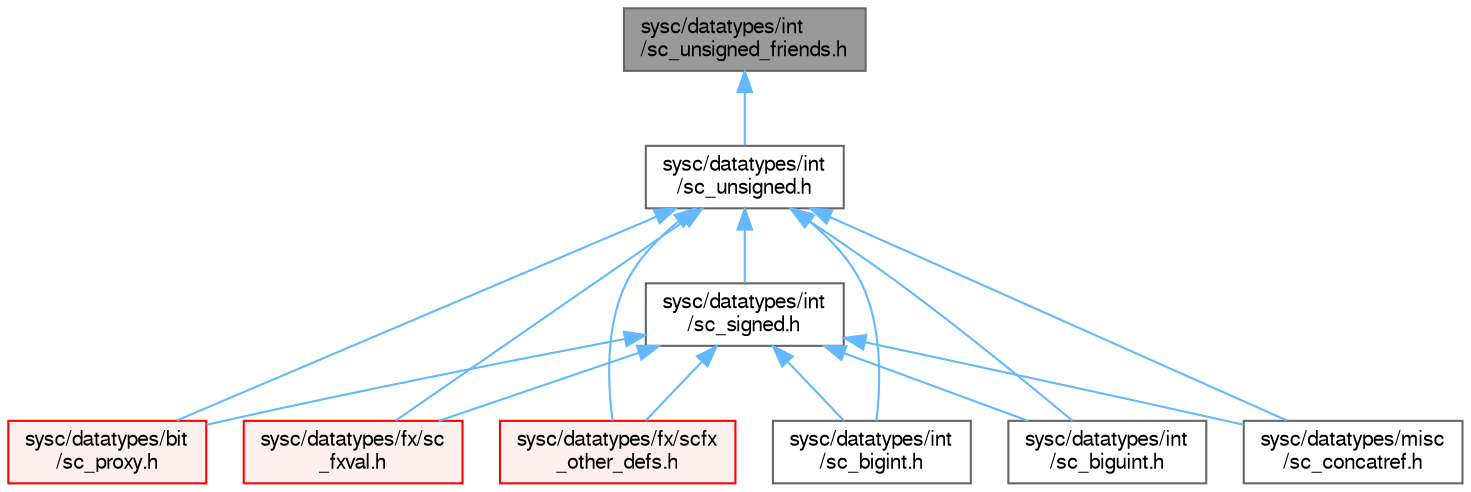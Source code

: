 digraph "sysc/datatypes/int/sc_unsigned_friends.h"
{
 // LATEX_PDF_SIZE
  bgcolor="transparent";
  edge [fontname=FreeSans,fontsize=10,labelfontname=FreeSans,labelfontsize=10];
  node [fontname=FreeSans,fontsize=10,shape=box,height=0.2,width=0.4];
  Node1 [id="Node000001",label="sysc/datatypes/int\l/sc_unsigned_friends.h",height=0.2,width=0.4,color="gray40", fillcolor="grey60", style="filled", fontcolor="black",tooltip=" "];
  Node1 -> Node2 [id="edge1_Node000001_Node000002",dir="back",color="steelblue1",style="solid",tooltip=" "];
  Node2 [id="Node000002",label="sysc/datatypes/int\l/sc_unsigned.h",height=0.2,width=0.4,color="grey40", fillcolor="white", style="filled",URL="$a00176.html",tooltip=" "];
  Node2 -> Node3 [id="edge2_Node000002_Node000003",dir="back",color="steelblue1",style="solid",tooltip=" "];
  Node3 [id="Node000003",label="sysc/datatypes/bit\l/sc_proxy.h",height=0.2,width=0.4,color="red", fillcolor="#FFF0F0", style="filled",URL="$a00047.html",tooltip=" "];
  Node2 -> Node18 [id="edge3_Node000002_Node000018",dir="back",color="steelblue1",style="solid",tooltip=" "];
  Node18 [id="Node000018",label="sysc/datatypes/fx/sc\l_fxval.h",height=0.2,width=0.4,color="red", fillcolor="#FFF0F0", style="filled",URL="$a00098.html",tooltip=" "];
  Node2 -> Node19 [id="edge4_Node000002_Node000019",dir="back",color="steelblue1",style="solid",tooltip=" "];
  Node19 [id="Node000019",label="sysc/datatypes/fx/scfx\l_other_defs.h",height=0.2,width=0.4,color="red", fillcolor="#FFF0F0", style="filled",URL="$a00083.html",tooltip=" "];
  Node2 -> Node20 [id="edge5_Node000002_Node000020",dir="back",color="steelblue1",style="solid",tooltip=" "];
  Node20 [id="Node000020",label="sysc/datatypes/int\l/sc_bigint.h",height=0.2,width=0.4,color="grey40", fillcolor="white", style="filled",URL="$a00125.html",tooltip=" "];
  Node2 -> Node21 [id="edge6_Node000002_Node000021",dir="back",color="steelblue1",style="solid",tooltip=" "];
  Node21 [id="Node000021",label="sysc/datatypes/int\l/sc_biguint.h",height=0.2,width=0.4,color="grey40", fillcolor="white", style="filled",URL="$a00146.html",tooltip=" "];
  Node2 -> Node22 [id="edge7_Node000002_Node000022",dir="back",color="steelblue1",style="solid",tooltip=" "];
  Node22 [id="Node000022",label="sysc/datatypes/int\l/sc_signed.h",height=0.2,width=0.4,color="grey40", fillcolor="white", style="filled",URL="$a00128.html",tooltip=" "];
  Node22 -> Node3 [id="edge8_Node000022_Node000003",dir="back",color="steelblue1",style="solid",tooltip=" "];
  Node22 -> Node18 [id="edge9_Node000022_Node000018",dir="back",color="steelblue1",style="solid",tooltip=" "];
  Node22 -> Node19 [id="edge10_Node000022_Node000019",dir="back",color="steelblue1",style="solid",tooltip=" "];
  Node22 -> Node20 [id="edge11_Node000022_Node000020",dir="back",color="steelblue1",style="solid",tooltip=" "];
  Node22 -> Node21 [id="edge12_Node000022_Node000021",dir="back",color="steelblue1",style="solid",tooltip=" "];
  Node22 -> Node7 [id="edge13_Node000022_Node000007",dir="back",color="steelblue1",style="solid",tooltip=" "];
  Node7 [id="Node000007",label="sysc/datatypes/misc\l/sc_concatref.h",height=0.2,width=0.4,color="grey40", fillcolor="white", style="filled",URL="$a00026.html",tooltip=" "];
  Node2 -> Node7 [id="edge14_Node000002_Node000007",dir="back",color="steelblue1",style="solid",tooltip=" "];
}
